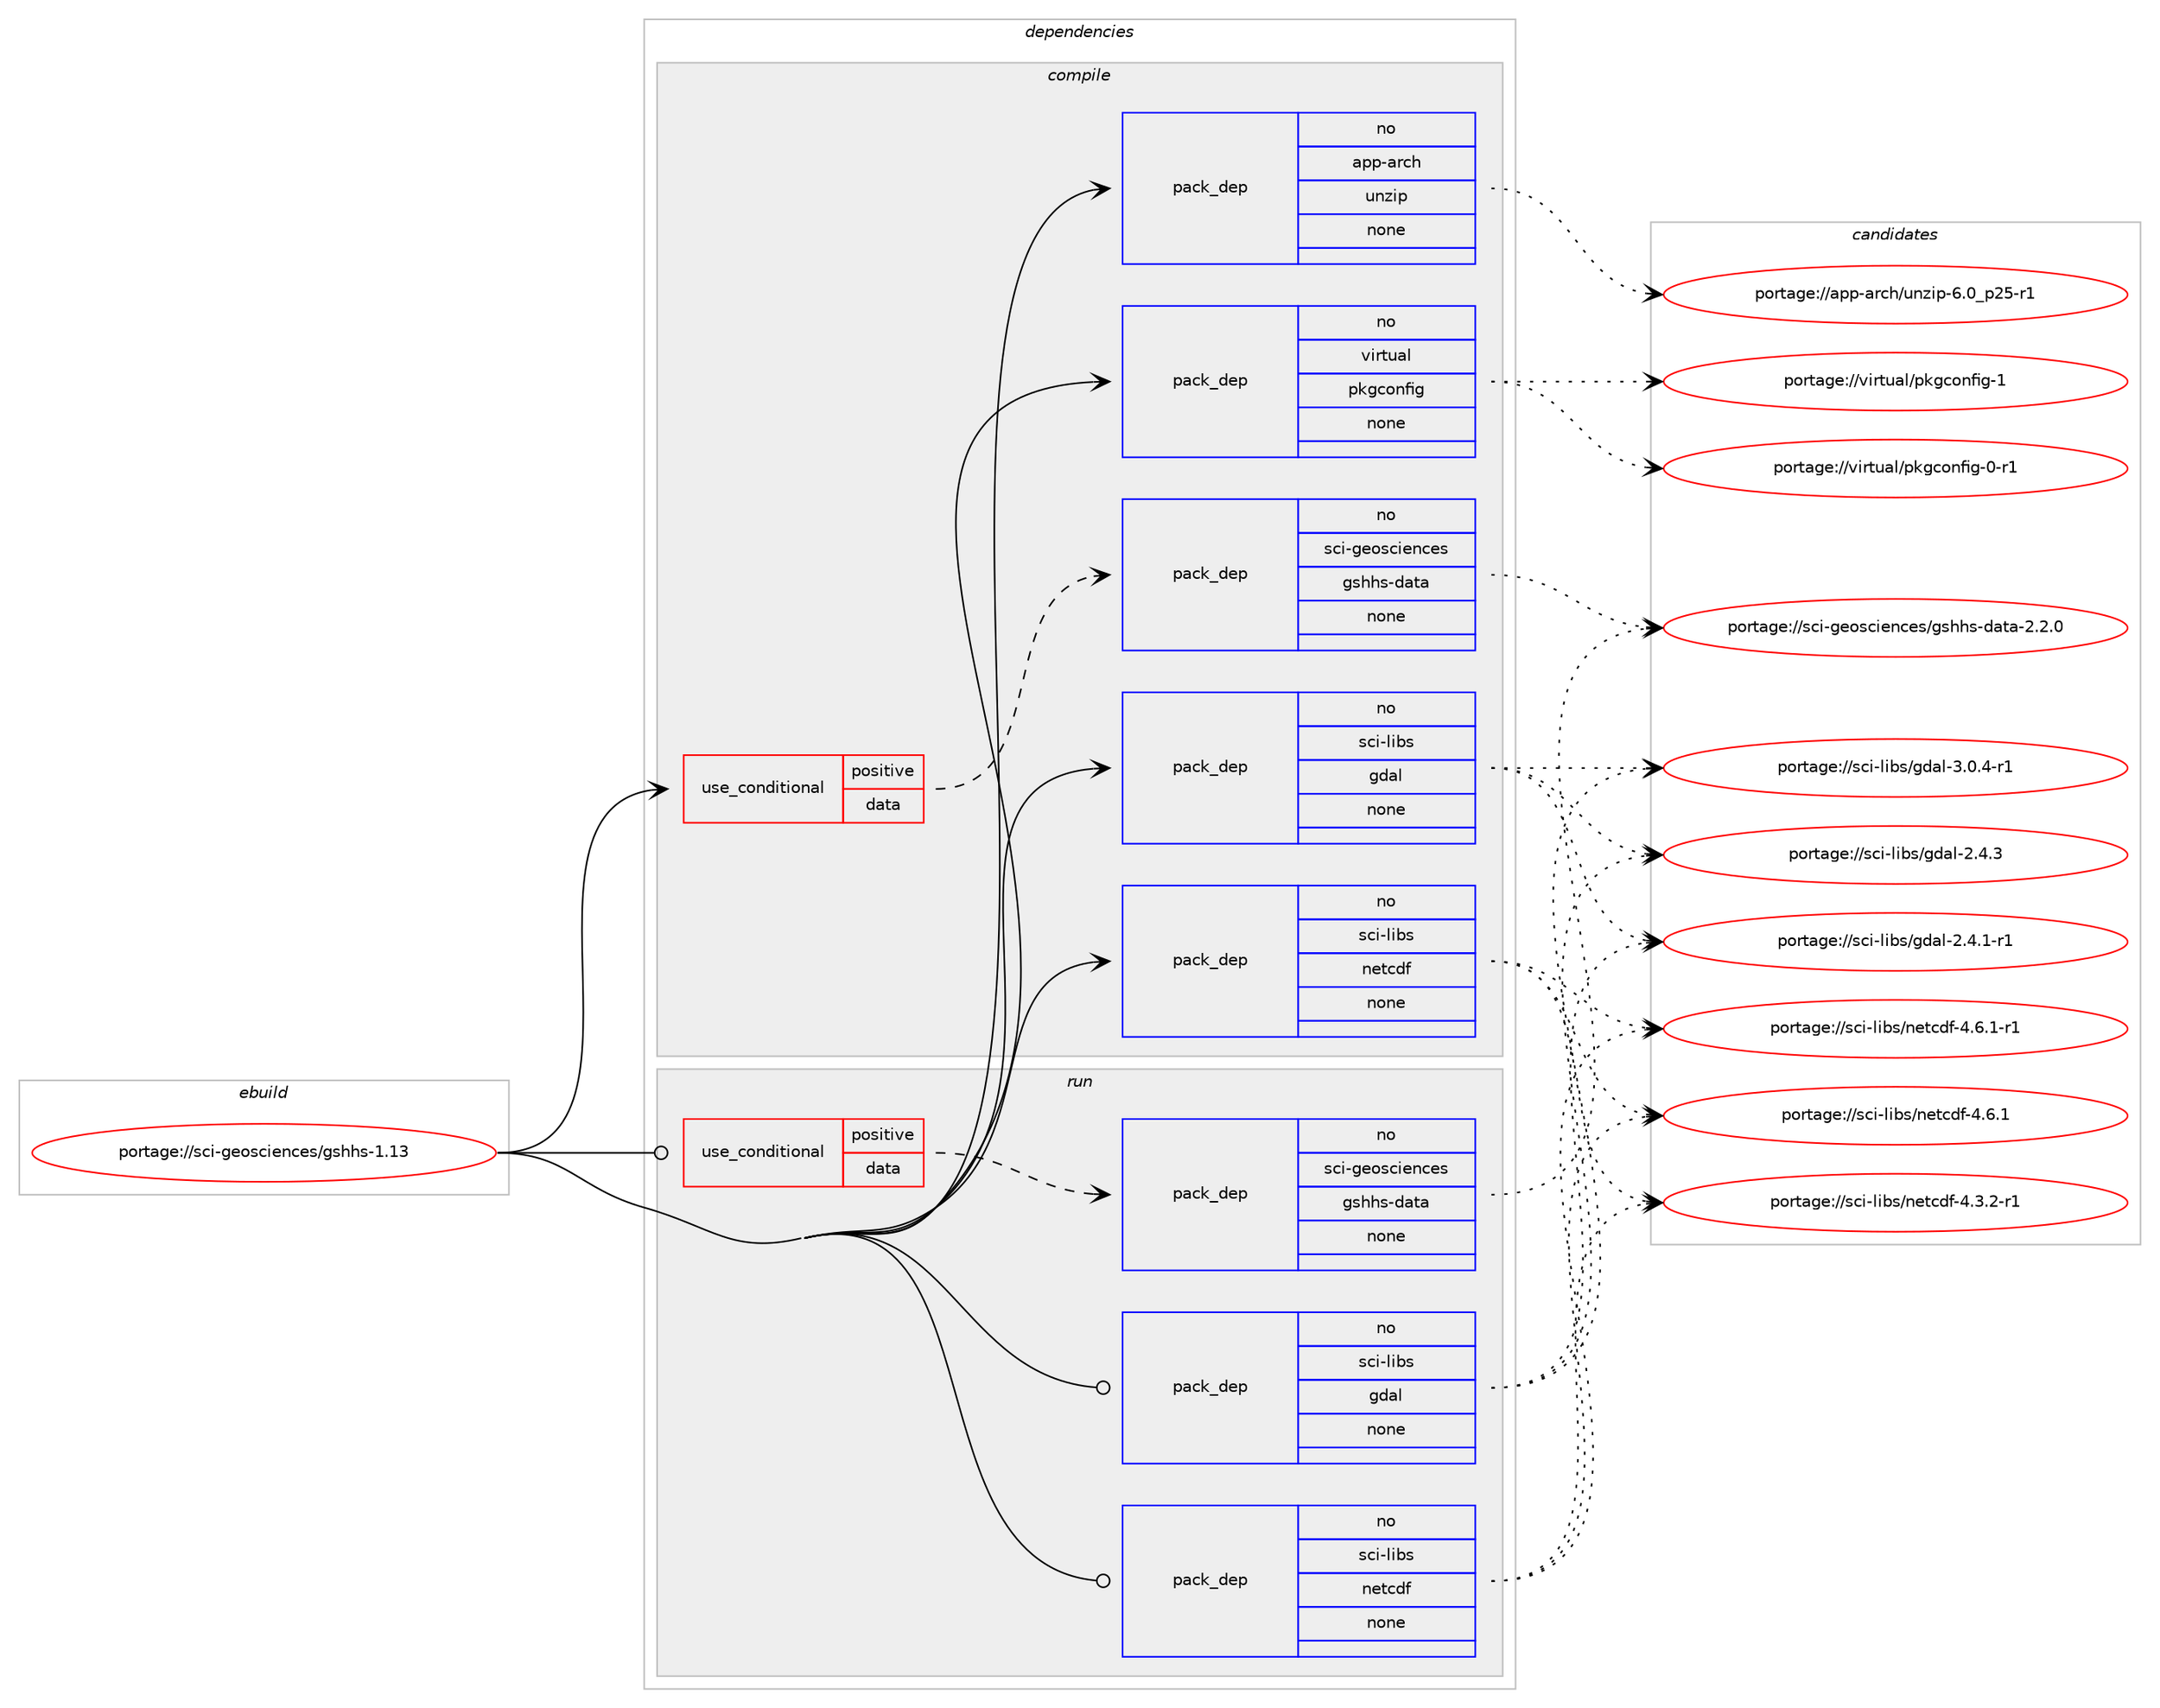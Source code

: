 digraph prolog {

# *************
# Graph options
# *************

newrank=true;
concentrate=true;
compound=true;
graph [rankdir=LR,fontname=Helvetica,fontsize=10,ranksep=1.5];#, ranksep=2.5, nodesep=0.2];
edge  [arrowhead=vee];
node  [fontname=Helvetica,fontsize=10];

# **********
# The ebuild
# **********

subgraph cluster_leftcol {
color=gray;
rank=same;
label=<<i>ebuild</i>>;
id [label="portage://sci-geosciences/gshhs-1.13", color=red, width=4, href="../sci-geosciences/gshhs-1.13.svg"];
}

# ****************
# The dependencies
# ****************

subgraph cluster_midcol {
color=gray;
label=<<i>dependencies</i>>;
subgraph cluster_compile {
fillcolor="#eeeeee";
style=filled;
label=<<i>compile</i>>;
subgraph cond2000 {
dependency11719 [label=<<TABLE BORDER="0" CELLBORDER="1" CELLSPACING="0" CELLPADDING="4"><TR><TD ROWSPAN="3" CELLPADDING="10">use_conditional</TD></TR><TR><TD>positive</TD></TR><TR><TD>data</TD></TR></TABLE>>, shape=none, color=red];
subgraph pack9592 {
dependency11720 [label=<<TABLE BORDER="0" CELLBORDER="1" CELLSPACING="0" CELLPADDING="4" WIDTH="220"><TR><TD ROWSPAN="6" CELLPADDING="30">pack_dep</TD></TR><TR><TD WIDTH="110">no</TD></TR><TR><TD>sci-geosciences</TD></TR><TR><TD>gshhs-data</TD></TR><TR><TD>none</TD></TR><TR><TD></TD></TR></TABLE>>, shape=none, color=blue];
}
dependency11719:e -> dependency11720:w [weight=20,style="dashed",arrowhead="vee"];
}
id:e -> dependency11719:w [weight=20,style="solid",arrowhead="vee"];
subgraph pack9593 {
dependency11721 [label=<<TABLE BORDER="0" CELLBORDER="1" CELLSPACING="0" CELLPADDING="4" WIDTH="220"><TR><TD ROWSPAN="6" CELLPADDING="30">pack_dep</TD></TR><TR><TD WIDTH="110">no</TD></TR><TR><TD>app-arch</TD></TR><TR><TD>unzip</TD></TR><TR><TD>none</TD></TR><TR><TD></TD></TR></TABLE>>, shape=none, color=blue];
}
id:e -> dependency11721:w [weight=20,style="solid",arrowhead="vee"];
subgraph pack9594 {
dependency11722 [label=<<TABLE BORDER="0" CELLBORDER="1" CELLSPACING="0" CELLPADDING="4" WIDTH="220"><TR><TD ROWSPAN="6" CELLPADDING="30">pack_dep</TD></TR><TR><TD WIDTH="110">no</TD></TR><TR><TD>sci-libs</TD></TR><TR><TD>gdal</TD></TR><TR><TD>none</TD></TR><TR><TD></TD></TR></TABLE>>, shape=none, color=blue];
}
id:e -> dependency11722:w [weight=20,style="solid",arrowhead="vee"];
subgraph pack9595 {
dependency11723 [label=<<TABLE BORDER="0" CELLBORDER="1" CELLSPACING="0" CELLPADDING="4" WIDTH="220"><TR><TD ROWSPAN="6" CELLPADDING="30">pack_dep</TD></TR><TR><TD WIDTH="110">no</TD></TR><TR><TD>sci-libs</TD></TR><TR><TD>netcdf</TD></TR><TR><TD>none</TD></TR><TR><TD></TD></TR></TABLE>>, shape=none, color=blue];
}
id:e -> dependency11723:w [weight=20,style="solid",arrowhead="vee"];
subgraph pack9596 {
dependency11724 [label=<<TABLE BORDER="0" CELLBORDER="1" CELLSPACING="0" CELLPADDING="4" WIDTH="220"><TR><TD ROWSPAN="6" CELLPADDING="30">pack_dep</TD></TR><TR><TD WIDTH="110">no</TD></TR><TR><TD>virtual</TD></TR><TR><TD>pkgconfig</TD></TR><TR><TD>none</TD></TR><TR><TD></TD></TR></TABLE>>, shape=none, color=blue];
}
id:e -> dependency11724:w [weight=20,style="solid",arrowhead="vee"];
}
subgraph cluster_compileandrun {
fillcolor="#eeeeee";
style=filled;
label=<<i>compile and run</i>>;
}
subgraph cluster_run {
fillcolor="#eeeeee";
style=filled;
label=<<i>run</i>>;
subgraph cond2001 {
dependency11725 [label=<<TABLE BORDER="0" CELLBORDER="1" CELLSPACING="0" CELLPADDING="4"><TR><TD ROWSPAN="3" CELLPADDING="10">use_conditional</TD></TR><TR><TD>positive</TD></TR><TR><TD>data</TD></TR></TABLE>>, shape=none, color=red];
subgraph pack9597 {
dependency11726 [label=<<TABLE BORDER="0" CELLBORDER="1" CELLSPACING="0" CELLPADDING="4" WIDTH="220"><TR><TD ROWSPAN="6" CELLPADDING="30">pack_dep</TD></TR><TR><TD WIDTH="110">no</TD></TR><TR><TD>sci-geosciences</TD></TR><TR><TD>gshhs-data</TD></TR><TR><TD>none</TD></TR><TR><TD></TD></TR></TABLE>>, shape=none, color=blue];
}
dependency11725:e -> dependency11726:w [weight=20,style="dashed",arrowhead="vee"];
}
id:e -> dependency11725:w [weight=20,style="solid",arrowhead="odot"];
subgraph pack9598 {
dependency11727 [label=<<TABLE BORDER="0" CELLBORDER="1" CELLSPACING="0" CELLPADDING="4" WIDTH="220"><TR><TD ROWSPAN="6" CELLPADDING="30">pack_dep</TD></TR><TR><TD WIDTH="110">no</TD></TR><TR><TD>sci-libs</TD></TR><TR><TD>gdal</TD></TR><TR><TD>none</TD></TR><TR><TD></TD></TR></TABLE>>, shape=none, color=blue];
}
id:e -> dependency11727:w [weight=20,style="solid",arrowhead="odot"];
subgraph pack9599 {
dependency11728 [label=<<TABLE BORDER="0" CELLBORDER="1" CELLSPACING="0" CELLPADDING="4" WIDTH="220"><TR><TD ROWSPAN="6" CELLPADDING="30">pack_dep</TD></TR><TR><TD WIDTH="110">no</TD></TR><TR><TD>sci-libs</TD></TR><TR><TD>netcdf</TD></TR><TR><TD>none</TD></TR><TR><TD></TD></TR></TABLE>>, shape=none, color=blue];
}
id:e -> dependency11728:w [weight=20,style="solid",arrowhead="odot"];
}
}

# **************
# The candidates
# **************

subgraph cluster_choices {
rank=same;
color=gray;
label=<<i>candidates</i>>;

subgraph choice9592 {
color=black;
nodesep=1;
choice1159910545103101111115991051011109910111547103115104104115451009711697455046504648 [label="portage://sci-geosciences/gshhs-data-2.2.0", color=red, width=4,href="../sci-geosciences/gshhs-data-2.2.0.svg"];
dependency11720:e -> choice1159910545103101111115991051011109910111547103115104104115451009711697455046504648:w [style=dotted,weight="100"];
}
subgraph choice9593 {
color=black;
nodesep=1;
choice9711211245971149910447117110122105112455446489511250534511449 [label="portage://app-arch/unzip-6.0_p25-r1", color=red, width=4,href="../app-arch/unzip-6.0_p25-r1.svg"];
dependency11721:e -> choice9711211245971149910447117110122105112455446489511250534511449:w [style=dotted,weight="100"];
}
subgraph choice9594 {
color=black;
nodesep=1;
choice11599105451081059811547103100971084551464846524511449 [label="portage://sci-libs/gdal-3.0.4-r1", color=red, width=4,href="../sci-libs/gdal-3.0.4-r1.svg"];
choice1159910545108105981154710310097108455046524651 [label="portage://sci-libs/gdal-2.4.3", color=red, width=4,href="../sci-libs/gdal-2.4.3.svg"];
choice11599105451081059811547103100971084550465246494511449 [label="portage://sci-libs/gdal-2.4.1-r1", color=red, width=4,href="../sci-libs/gdal-2.4.1-r1.svg"];
dependency11722:e -> choice11599105451081059811547103100971084551464846524511449:w [style=dotted,weight="100"];
dependency11722:e -> choice1159910545108105981154710310097108455046524651:w [style=dotted,weight="100"];
dependency11722:e -> choice11599105451081059811547103100971084550465246494511449:w [style=dotted,weight="100"];
}
subgraph choice9595 {
color=black;
nodesep=1;
choice11599105451081059811547110101116991001024552465446494511449 [label="portage://sci-libs/netcdf-4.6.1-r1", color=red, width=4,href="../sci-libs/netcdf-4.6.1-r1.svg"];
choice1159910545108105981154711010111699100102455246544649 [label="portage://sci-libs/netcdf-4.6.1", color=red, width=4,href="../sci-libs/netcdf-4.6.1.svg"];
choice11599105451081059811547110101116991001024552465146504511449 [label="portage://sci-libs/netcdf-4.3.2-r1", color=red, width=4,href="../sci-libs/netcdf-4.3.2-r1.svg"];
dependency11723:e -> choice11599105451081059811547110101116991001024552465446494511449:w [style=dotted,weight="100"];
dependency11723:e -> choice1159910545108105981154711010111699100102455246544649:w [style=dotted,weight="100"];
dependency11723:e -> choice11599105451081059811547110101116991001024552465146504511449:w [style=dotted,weight="100"];
}
subgraph choice9596 {
color=black;
nodesep=1;
choice1181051141161179710847112107103991111101021051034549 [label="portage://virtual/pkgconfig-1", color=red, width=4,href="../virtual/pkgconfig-1.svg"];
choice11810511411611797108471121071039911111010210510345484511449 [label="portage://virtual/pkgconfig-0-r1", color=red, width=4,href="../virtual/pkgconfig-0-r1.svg"];
dependency11724:e -> choice1181051141161179710847112107103991111101021051034549:w [style=dotted,weight="100"];
dependency11724:e -> choice11810511411611797108471121071039911111010210510345484511449:w [style=dotted,weight="100"];
}
subgraph choice9597 {
color=black;
nodesep=1;
choice1159910545103101111115991051011109910111547103115104104115451009711697455046504648 [label="portage://sci-geosciences/gshhs-data-2.2.0", color=red, width=4,href="../sci-geosciences/gshhs-data-2.2.0.svg"];
dependency11726:e -> choice1159910545103101111115991051011109910111547103115104104115451009711697455046504648:w [style=dotted,weight="100"];
}
subgraph choice9598 {
color=black;
nodesep=1;
choice11599105451081059811547103100971084551464846524511449 [label="portage://sci-libs/gdal-3.0.4-r1", color=red, width=4,href="../sci-libs/gdal-3.0.4-r1.svg"];
choice1159910545108105981154710310097108455046524651 [label="portage://sci-libs/gdal-2.4.3", color=red, width=4,href="../sci-libs/gdal-2.4.3.svg"];
choice11599105451081059811547103100971084550465246494511449 [label="portage://sci-libs/gdal-2.4.1-r1", color=red, width=4,href="../sci-libs/gdal-2.4.1-r1.svg"];
dependency11727:e -> choice11599105451081059811547103100971084551464846524511449:w [style=dotted,weight="100"];
dependency11727:e -> choice1159910545108105981154710310097108455046524651:w [style=dotted,weight="100"];
dependency11727:e -> choice11599105451081059811547103100971084550465246494511449:w [style=dotted,weight="100"];
}
subgraph choice9599 {
color=black;
nodesep=1;
choice11599105451081059811547110101116991001024552465446494511449 [label="portage://sci-libs/netcdf-4.6.1-r1", color=red, width=4,href="../sci-libs/netcdf-4.6.1-r1.svg"];
choice1159910545108105981154711010111699100102455246544649 [label="portage://sci-libs/netcdf-4.6.1", color=red, width=4,href="../sci-libs/netcdf-4.6.1.svg"];
choice11599105451081059811547110101116991001024552465146504511449 [label="portage://sci-libs/netcdf-4.3.2-r1", color=red, width=4,href="../sci-libs/netcdf-4.3.2-r1.svg"];
dependency11728:e -> choice11599105451081059811547110101116991001024552465446494511449:w [style=dotted,weight="100"];
dependency11728:e -> choice1159910545108105981154711010111699100102455246544649:w [style=dotted,weight="100"];
dependency11728:e -> choice11599105451081059811547110101116991001024552465146504511449:w [style=dotted,weight="100"];
}
}

}
